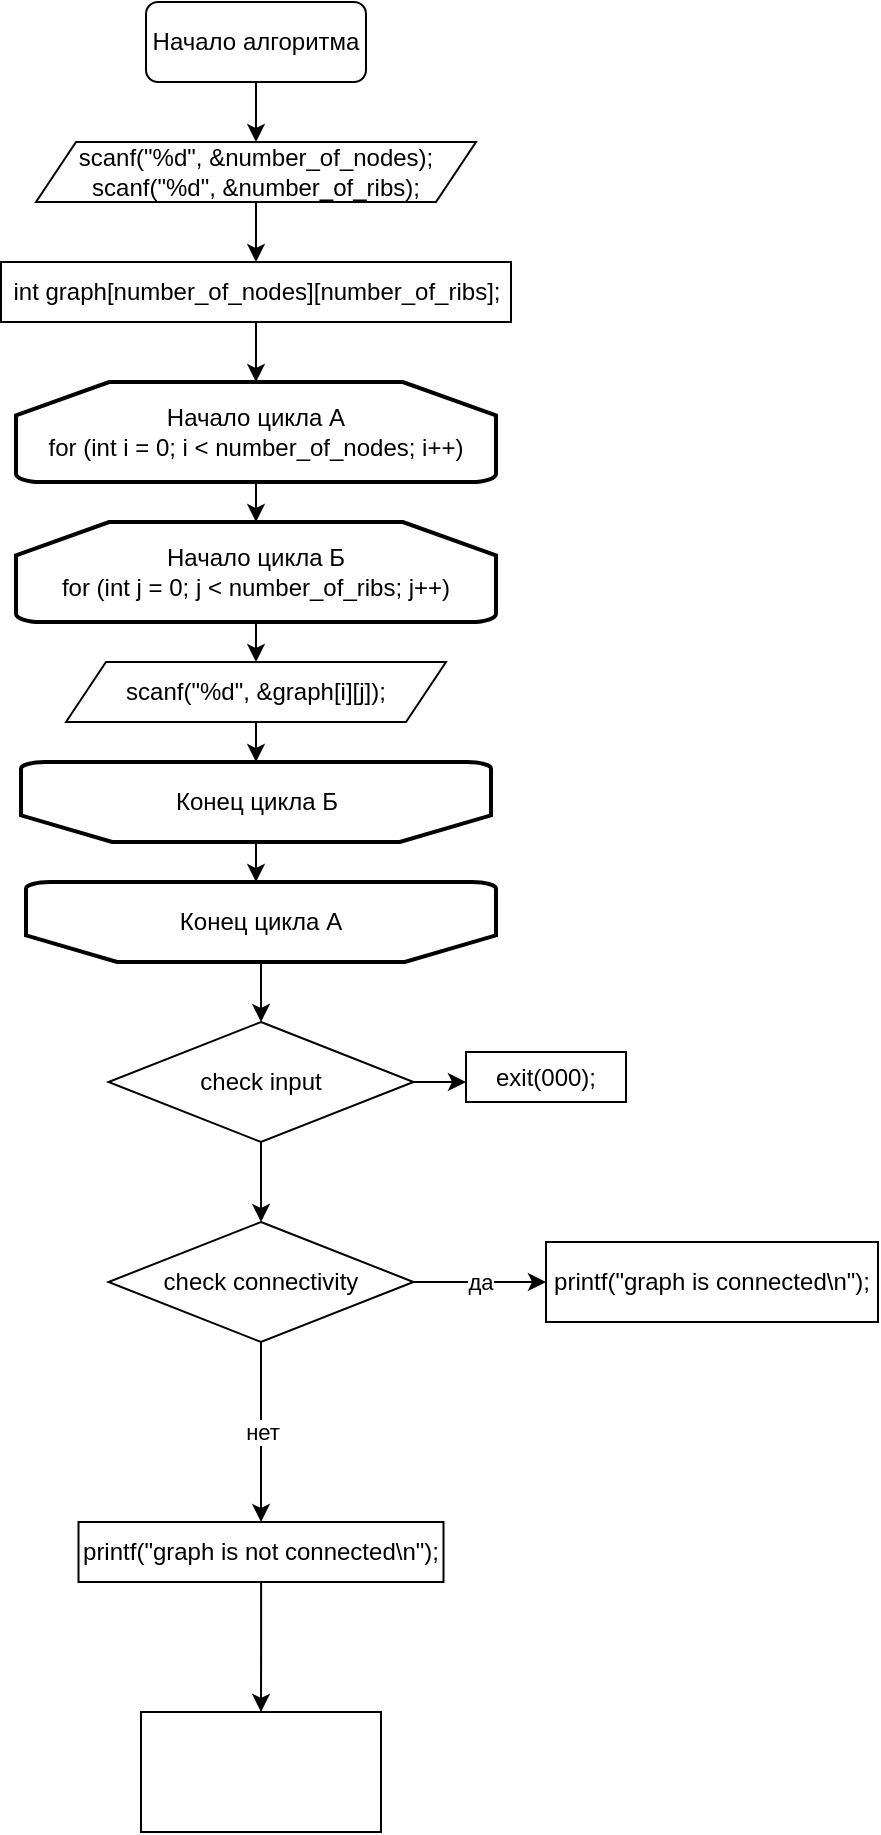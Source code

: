 <mxfile version="14.0.0" type="github">
  <diagram id="C5RBs43oDa-KdzZeNtuy" name="Page-1">
    <mxGraphModel dx="853" dy="513" grid="1" gridSize="10" guides="1" tooltips="1" connect="1" arrows="1" fold="1" page="1" pageScale="1" pageWidth="827" pageHeight="1169" math="0" shadow="0">
      <root>
        <mxCell id="WIyWlLk6GJQsqaUBKTNV-0" />
        <mxCell id="WIyWlLk6GJQsqaUBKTNV-1" parent="WIyWlLk6GJQsqaUBKTNV-0" />
        <mxCell id="pDuNY6hDj6TJJq3mTq0f-0" value="Начало алгоритма" style="rounded=1;whiteSpace=wrap;html=1;" vertex="1" parent="WIyWlLk6GJQsqaUBKTNV-1">
          <mxGeometry x="100" y="30" width="110" height="40" as="geometry" />
        </mxCell>
        <mxCell id="pDuNY6hDj6TJJq3mTq0f-1" value="" style="endArrow=classic;html=1;exitX=0.5;exitY=1;exitDx=0;exitDy=0;" edge="1" parent="WIyWlLk6GJQsqaUBKTNV-1" source="pDuNY6hDj6TJJq3mTq0f-0">
          <mxGeometry width="50" height="50" relative="1" as="geometry">
            <mxPoint x="380" y="340" as="sourcePoint" />
            <mxPoint x="155" y="100" as="targetPoint" />
          </mxGeometry>
        </mxCell>
        <mxCell id="pDuNY6hDj6TJJq3mTq0f-2" value="scanf(&quot;%d&quot;, &amp;amp;number_of_nodes);&lt;br&gt;scanf(&quot;%d&quot;, &amp;amp;number_of_ribs);" style="shape=parallelogram;perimeter=parallelogramPerimeter;whiteSpace=wrap;html=1;fixedSize=1;" vertex="1" parent="WIyWlLk6GJQsqaUBKTNV-1">
          <mxGeometry x="45" y="100" width="220" height="30" as="geometry" />
        </mxCell>
        <mxCell id="pDuNY6hDj6TJJq3mTq0f-3" value="int graph[number_of_nodes][number_of_ribs];" style="rounded=0;whiteSpace=wrap;html=1;" vertex="1" parent="WIyWlLk6GJQsqaUBKTNV-1">
          <mxGeometry x="27.5" y="160" width="255" height="30" as="geometry" />
        </mxCell>
        <mxCell id="pDuNY6hDj6TJJq3mTq0f-4" value="" style="endArrow=classic;html=1;exitX=0.5;exitY=1;exitDx=0;exitDy=0;entryX=0.5;entryY=0;entryDx=0;entryDy=0;" edge="1" parent="WIyWlLk6GJQsqaUBKTNV-1" source="pDuNY6hDj6TJJq3mTq0f-2" target="pDuNY6hDj6TJJq3mTq0f-3">
          <mxGeometry width="50" height="50" relative="1" as="geometry">
            <mxPoint x="380" y="330" as="sourcePoint" />
            <mxPoint x="430" y="280" as="targetPoint" />
          </mxGeometry>
        </mxCell>
        <mxCell id="pDuNY6hDj6TJJq3mTq0f-6" value="Начало цикла А&lt;br&gt;for (int i = 0; i &amp;lt; number_of_nodes; i++)" style="strokeWidth=2;html=1;shape=mxgraph.flowchart.loop_limit;whiteSpace=wrap;" vertex="1" parent="WIyWlLk6GJQsqaUBKTNV-1">
          <mxGeometry x="35" y="220" width="240" height="50" as="geometry" />
        </mxCell>
        <mxCell id="pDuNY6hDj6TJJq3mTq0f-7" value="" style="endArrow=classic;html=1;exitX=0.5;exitY=1;exitDx=0;exitDy=0;entryX=0.5;entryY=0;entryDx=0;entryDy=0;entryPerimeter=0;" edge="1" parent="WIyWlLk6GJQsqaUBKTNV-1" source="pDuNY6hDj6TJJq3mTq0f-3" target="pDuNY6hDj6TJJq3mTq0f-6">
          <mxGeometry width="50" height="50" relative="1" as="geometry">
            <mxPoint x="360" y="330" as="sourcePoint" />
            <mxPoint x="410" y="280" as="targetPoint" />
          </mxGeometry>
        </mxCell>
        <mxCell id="pDuNY6hDj6TJJq3mTq0f-8" value="Начало цикла Б&lt;br&gt;for (int j = 0; j &amp;lt; number_of_ribs; j++)" style="strokeWidth=2;html=1;shape=mxgraph.flowchart.loop_limit;whiteSpace=wrap;" vertex="1" parent="WIyWlLk6GJQsqaUBKTNV-1">
          <mxGeometry x="35" y="290" width="240" height="50" as="geometry" />
        </mxCell>
        <mxCell id="pDuNY6hDj6TJJq3mTq0f-9" value="" style="endArrow=classic;html=1;exitX=0.5;exitY=1;exitDx=0;exitDy=0;exitPerimeter=0;entryX=0.5;entryY=0;entryDx=0;entryDy=0;entryPerimeter=0;" edge="1" parent="WIyWlLk6GJQsqaUBKTNV-1" source="pDuNY6hDj6TJJq3mTq0f-6" target="pDuNY6hDj6TJJq3mTq0f-8">
          <mxGeometry width="50" height="50" relative="1" as="geometry">
            <mxPoint x="360" y="330" as="sourcePoint" />
            <mxPoint x="410" y="280" as="targetPoint" />
          </mxGeometry>
        </mxCell>
        <mxCell id="pDuNY6hDj6TJJq3mTq0f-10" value="scanf(&quot;%d&quot;, &amp;amp;graph[i][j]);" style="shape=parallelogram;perimeter=parallelogramPerimeter;whiteSpace=wrap;html=1;fixedSize=1;" vertex="1" parent="WIyWlLk6GJQsqaUBKTNV-1">
          <mxGeometry x="60" y="360" width="190" height="30" as="geometry" />
        </mxCell>
        <mxCell id="pDuNY6hDj6TJJq3mTq0f-11" value="" style="endArrow=classic;html=1;exitX=0.5;exitY=1;exitDx=0;exitDy=0;exitPerimeter=0;entryX=0.5;entryY=0;entryDx=0;entryDy=0;" edge="1" parent="WIyWlLk6GJQsqaUBKTNV-1" source="pDuNY6hDj6TJJq3mTq0f-8" target="pDuNY6hDj6TJJq3mTq0f-10">
          <mxGeometry width="50" height="50" relative="1" as="geometry">
            <mxPoint x="360" y="330" as="sourcePoint" />
            <mxPoint x="410" y="280" as="targetPoint" />
          </mxGeometry>
        </mxCell>
        <mxCell id="pDuNY6hDj6TJJq3mTq0f-12" value="Конец цикла Б" style="strokeWidth=2;html=1;shape=mxgraph.flowchart.loop_limit;whiteSpace=wrap;direction=west;" vertex="1" parent="WIyWlLk6GJQsqaUBKTNV-1">
          <mxGeometry x="37.5" y="410" width="235" height="40" as="geometry" />
        </mxCell>
        <mxCell id="pDuNY6hDj6TJJq3mTq0f-14" value="Конец цикла А" style="strokeWidth=2;html=1;shape=mxgraph.flowchart.loop_limit;whiteSpace=wrap;direction=west;" vertex="1" parent="WIyWlLk6GJQsqaUBKTNV-1">
          <mxGeometry x="40" y="470" width="235" height="40" as="geometry" />
        </mxCell>
        <mxCell id="pDuNY6hDj6TJJq3mTq0f-15" value="" style="endArrow=classic;html=1;exitX=0.5;exitY=1;exitDx=0;exitDy=0;entryX=0.5;entryY=1;entryDx=0;entryDy=0;entryPerimeter=0;" edge="1" parent="WIyWlLk6GJQsqaUBKTNV-1" source="pDuNY6hDj6TJJq3mTq0f-10" target="pDuNY6hDj6TJJq3mTq0f-12">
          <mxGeometry width="50" height="50" relative="1" as="geometry">
            <mxPoint x="360" y="330" as="sourcePoint" />
            <mxPoint x="410" y="280" as="targetPoint" />
          </mxGeometry>
        </mxCell>
        <mxCell id="pDuNY6hDj6TJJq3mTq0f-16" value="" style="endArrow=classic;html=1;exitX=0.5;exitY=0;exitDx=0;exitDy=0;exitPerimeter=0;" edge="1" parent="WIyWlLk6GJQsqaUBKTNV-1" source="pDuNY6hDj6TJJq3mTq0f-12">
          <mxGeometry width="50" height="50" relative="1" as="geometry">
            <mxPoint x="340" y="510" as="sourcePoint" />
            <mxPoint x="155" y="470" as="targetPoint" />
          </mxGeometry>
        </mxCell>
        <mxCell id="pDuNY6hDj6TJJq3mTq0f-22" value="" style="edgeStyle=orthogonalEdgeStyle;rounded=0;orthogonalLoop=1;jettySize=auto;html=1;" edge="1" parent="WIyWlLk6GJQsqaUBKTNV-1" source="pDuNY6hDj6TJJq3mTq0f-17" target="pDuNY6hDj6TJJq3mTq0f-21">
          <mxGeometry relative="1" as="geometry" />
        </mxCell>
        <mxCell id="pDuNY6hDj6TJJq3mTq0f-17" value="check input" style="rhombus;whiteSpace=wrap;html=1;" vertex="1" parent="WIyWlLk6GJQsqaUBKTNV-1">
          <mxGeometry x="81.25" y="540" width="152.5" height="60" as="geometry" />
        </mxCell>
        <mxCell id="pDuNY6hDj6TJJq3mTq0f-18" value="" style="endArrow=classic;html=1;exitX=0.5;exitY=0;exitDx=0;exitDy=0;exitPerimeter=0;entryX=0.5;entryY=0;entryDx=0;entryDy=0;" edge="1" parent="WIyWlLk6GJQsqaUBKTNV-1" source="pDuNY6hDj6TJJq3mTq0f-14" target="pDuNY6hDj6TJJq3mTq0f-17">
          <mxGeometry width="50" height="50" relative="1" as="geometry">
            <mxPoint x="340" y="630" as="sourcePoint" />
            <mxPoint x="390" y="580" as="targetPoint" />
          </mxGeometry>
        </mxCell>
        <mxCell id="pDuNY6hDj6TJJq3mTq0f-19" value="" style="endArrow=classic;html=1;exitX=1;exitY=0.5;exitDx=0;exitDy=0;" edge="1" parent="WIyWlLk6GJQsqaUBKTNV-1" source="pDuNY6hDj6TJJq3mTq0f-17">
          <mxGeometry width="50" height="50" relative="1" as="geometry">
            <mxPoint x="340" y="750" as="sourcePoint" />
            <mxPoint x="260" y="570" as="targetPoint" />
          </mxGeometry>
        </mxCell>
        <mxCell id="pDuNY6hDj6TJJq3mTq0f-20" value="exit(000);" style="rounded=0;whiteSpace=wrap;html=1;" vertex="1" parent="WIyWlLk6GJQsqaUBKTNV-1">
          <mxGeometry x="260" y="555" width="80" height="25" as="geometry" />
        </mxCell>
        <mxCell id="pDuNY6hDj6TJJq3mTq0f-24" value="да" style="edgeStyle=orthogonalEdgeStyle;rounded=0;orthogonalLoop=1;jettySize=auto;html=1;" edge="1" parent="WIyWlLk6GJQsqaUBKTNV-1" source="pDuNY6hDj6TJJq3mTq0f-21" target="pDuNY6hDj6TJJq3mTq0f-23">
          <mxGeometry relative="1" as="geometry">
            <Array as="points">
              <mxPoint x="240" y="670" />
              <mxPoint x="240" y="670" />
            </Array>
          </mxGeometry>
        </mxCell>
        <mxCell id="pDuNY6hDj6TJJq3mTq0f-26" value="нет" style="edgeStyle=orthogonalEdgeStyle;rounded=0;orthogonalLoop=1;jettySize=auto;html=1;" edge="1" parent="WIyWlLk6GJQsqaUBKTNV-1" source="pDuNY6hDj6TJJq3mTq0f-21" target="pDuNY6hDj6TJJq3mTq0f-25">
          <mxGeometry relative="1" as="geometry" />
        </mxCell>
        <mxCell id="pDuNY6hDj6TJJq3mTq0f-21" value="check connectivity" style="rhombus;whiteSpace=wrap;html=1;" vertex="1" parent="WIyWlLk6GJQsqaUBKTNV-1">
          <mxGeometry x="81.25" y="640" width="152.5" height="60" as="geometry" />
        </mxCell>
        <mxCell id="pDuNY6hDj6TJJq3mTq0f-23" value="printf(&quot;graph is connected\n&quot;);" style="whiteSpace=wrap;html=1;" vertex="1" parent="WIyWlLk6GJQsqaUBKTNV-1">
          <mxGeometry x="300" y="650" width="166" height="40" as="geometry" />
        </mxCell>
        <mxCell id="pDuNY6hDj6TJJq3mTq0f-28" value="" style="edgeStyle=orthogonalEdgeStyle;rounded=0;orthogonalLoop=1;jettySize=auto;html=1;" edge="1" parent="WIyWlLk6GJQsqaUBKTNV-1" source="pDuNY6hDj6TJJq3mTq0f-25" target="pDuNY6hDj6TJJq3mTq0f-27">
          <mxGeometry relative="1" as="geometry" />
        </mxCell>
        <mxCell id="pDuNY6hDj6TJJq3mTq0f-25" value="printf(&quot;graph is not connected\n&quot;);" style="whiteSpace=wrap;html=1;" vertex="1" parent="WIyWlLk6GJQsqaUBKTNV-1">
          <mxGeometry x="66.25" y="790" width="182.5" height="30" as="geometry" />
        </mxCell>
        <mxCell id="pDuNY6hDj6TJJq3mTq0f-27" value="" style="whiteSpace=wrap;html=1;" vertex="1" parent="WIyWlLk6GJQsqaUBKTNV-1">
          <mxGeometry x="97.5" y="885" width="120" height="60" as="geometry" />
        </mxCell>
      </root>
    </mxGraphModel>
  </diagram>
</mxfile>
